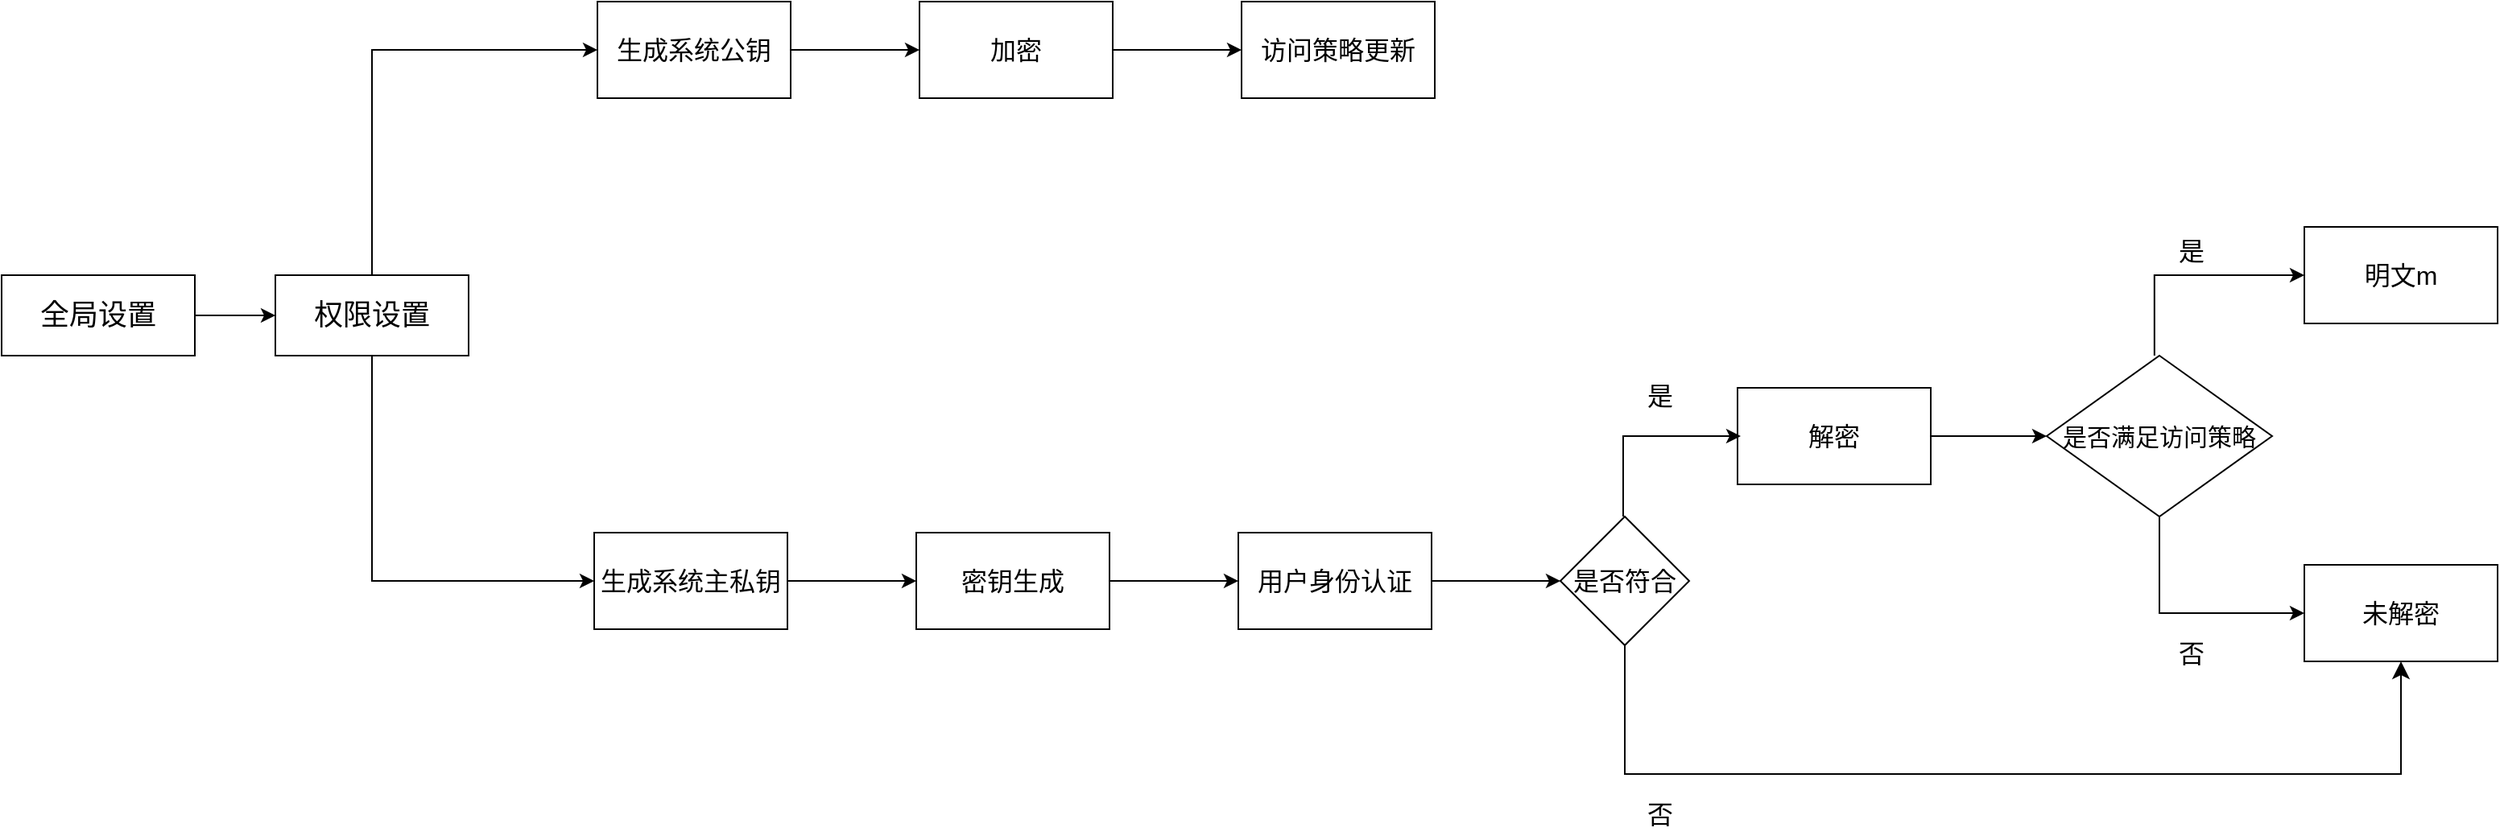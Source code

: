 <mxfile version="21.1.4" type="github">
  <diagram name="第 1 页" id="QNIBxu28XgiN-h7Ldj_4">
    <mxGraphModel dx="1764" dy="902" grid="1" gridSize="10" guides="1" tooltips="1" connect="1" arrows="1" fold="1" page="1" pageScale="1" pageWidth="2336" pageHeight="1654" math="0" shadow="0">
      <root>
        <mxCell id="0" />
        <mxCell id="1" parent="0" />
        <mxCell id="idsUS8BO5SXLrbkp9sqp-58" value="" style="edgeStyle=orthogonalEdgeStyle;rounded=0;orthogonalLoop=1;jettySize=auto;html=1;" edge="1" parent="1" source="idsUS8BO5SXLrbkp9sqp-1" target="idsUS8BO5SXLrbkp9sqp-3">
          <mxGeometry relative="1" as="geometry" />
        </mxCell>
        <mxCell id="idsUS8BO5SXLrbkp9sqp-1" value="&lt;font style=&quot;font-size: 18px;&quot;&gt;全局设置&lt;/font&gt;" style="rounded=0;whiteSpace=wrap;html=1;" vertex="1" parent="1">
          <mxGeometry x="90" y="390" width="120" height="50" as="geometry" />
        </mxCell>
        <mxCell id="idsUS8BO5SXLrbkp9sqp-60" value="" style="edgeStyle=orthogonalEdgeStyle;rounded=0;orthogonalLoop=1;jettySize=auto;html=1;entryX=0;entryY=0.5;entryDx=0;entryDy=0;" edge="1" parent="1" source="idsUS8BO5SXLrbkp9sqp-3" target="idsUS8BO5SXLrbkp9sqp-6">
          <mxGeometry relative="1" as="geometry">
            <mxPoint x="460" y="310.0" as="targetPoint" />
            <Array as="points">
              <mxPoint x="320" y="250" />
            </Array>
          </mxGeometry>
        </mxCell>
        <mxCell id="idsUS8BO5SXLrbkp9sqp-3" value="&lt;font style=&quot;font-size: 18px;&quot;&gt;权限设置&lt;/font&gt;" style="rounded=0;whiteSpace=wrap;html=1;" vertex="1" parent="1">
          <mxGeometry x="260" y="390" width="120" height="50" as="geometry" />
        </mxCell>
        <mxCell id="idsUS8BO5SXLrbkp9sqp-61" value="" style="edgeStyle=orthogonalEdgeStyle;rounded=0;orthogonalLoop=1;jettySize=auto;html=1;" edge="1" parent="1" source="idsUS8BO5SXLrbkp9sqp-6" target="idsUS8BO5SXLrbkp9sqp-28">
          <mxGeometry relative="1" as="geometry">
            <Array as="points">
              <mxPoint x="670" y="245" />
              <mxPoint x="670" y="245" />
            </Array>
          </mxGeometry>
        </mxCell>
        <mxCell id="idsUS8BO5SXLrbkp9sqp-6" value="&lt;font style=&quot;font-size: 16px;&quot;&gt;生成系统公钥&lt;/font&gt;" style="rounded=0;whiteSpace=wrap;html=1;" vertex="1" parent="1">
          <mxGeometry x="460" y="220" width="120" height="60" as="geometry" />
        </mxCell>
        <mxCell id="idsUS8BO5SXLrbkp9sqp-66" value="" style="edgeStyle=orthogonalEdgeStyle;rounded=0;orthogonalLoop=1;jettySize=auto;html=1;" edge="1" parent="1" source="idsUS8BO5SXLrbkp9sqp-15" target="idsUS8BO5SXLrbkp9sqp-30">
          <mxGeometry relative="1" as="geometry" />
        </mxCell>
        <mxCell id="idsUS8BO5SXLrbkp9sqp-15" value="&lt;font style=&quot;font-size: 16px;&quot;&gt;密钥生成&lt;/font&gt;" style="whiteSpace=wrap;html=1;rounded=0;" vertex="1" parent="1">
          <mxGeometry x="658" y="550" width="120" height="60" as="geometry" />
        </mxCell>
        <mxCell id="idsUS8BO5SXLrbkp9sqp-62" value="" style="edgeStyle=orthogonalEdgeStyle;rounded=0;orthogonalLoop=1;jettySize=auto;html=1;" edge="1" parent="1" source="idsUS8BO5SXLrbkp9sqp-28" target="idsUS8BO5SXLrbkp9sqp-32">
          <mxGeometry relative="1" as="geometry" />
        </mxCell>
        <mxCell id="idsUS8BO5SXLrbkp9sqp-28" value="&lt;font style=&quot;font-size: 16px;&quot;&gt;加密&lt;/font&gt;" style="whiteSpace=wrap;html=1;rounded=0;" vertex="1" parent="1">
          <mxGeometry x="660" y="220" width="120" height="60" as="geometry" />
        </mxCell>
        <mxCell id="idsUS8BO5SXLrbkp9sqp-68" value="" style="edgeStyle=orthogonalEdgeStyle;rounded=0;orthogonalLoop=1;jettySize=auto;html=1;" edge="1" parent="1" source="idsUS8BO5SXLrbkp9sqp-30" target="idsUS8BO5SXLrbkp9sqp-67">
          <mxGeometry relative="1" as="geometry" />
        </mxCell>
        <mxCell id="idsUS8BO5SXLrbkp9sqp-30" value="&lt;font style=&quot;font-size: 16px;&quot;&gt;用户身份认证&lt;/font&gt;" style="whiteSpace=wrap;html=1;rounded=0;" vertex="1" parent="1">
          <mxGeometry x="858" y="550" width="120" height="60" as="geometry" />
        </mxCell>
        <mxCell id="idsUS8BO5SXLrbkp9sqp-32" value="&lt;font style=&quot;font-size: 16px;&quot;&gt;访问策略更新&lt;/font&gt;" style="whiteSpace=wrap;html=1;rounded=0;" vertex="1" parent="1">
          <mxGeometry x="860" y="220" width="120" height="60" as="geometry" />
        </mxCell>
        <mxCell id="idsUS8BO5SXLrbkp9sqp-74" value="" style="edgeStyle=orthogonalEdgeStyle;rounded=0;orthogonalLoop=1;jettySize=auto;html=1;" edge="1" parent="1" source="idsUS8BO5SXLrbkp9sqp-38" target="idsUS8BO5SXLrbkp9sqp-73">
          <mxGeometry relative="1" as="geometry" />
        </mxCell>
        <mxCell id="idsUS8BO5SXLrbkp9sqp-38" value="&lt;span style=&quot;font-size: 16px;&quot;&gt;解密&lt;/span&gt;" style="whiteSpace=wrap;html=1;rounded=0;" vertex="1" parent="1">
          <mxGeometry x="1168" y="460" width="120" height="60" as="geometry" />
        </mxCell>
        <mxCell id="idsUS8BO5SXLrbkp9sqp-52" value="&lt;font style=&quot;font-size: 16px;&quot;&gt;是&lt;/font&gt;" style="text;html=1;strokeColor=none;fillColor=none;align=center;verticalAlign=middle;whiteSpace=wrap;rounded=0;" vertex="1" parent="1">
          <mxGeometry x="1420" y="360" width="60" height="30" as="geometry" />
        </mxCell>
        <mxCell id="idsUS8BO5SXLrbkp9sqp-63" value="" style="edgeStyle=orthogonalEdgeStyle;rounded=0;orthogonalLoop=1;jettySize=auto;html=1;exitX=0.5;exitY=1;exitDx=0;exitDy=0;entryX=0;entryY=0.5;entryDx=0;entryDy=0;" edge="1" parent="1" source="idsUS8BO5SXLrbkp9sqp-3" target="idsUS8BO5SXLrbkp9sqp-64">
          <mxGeometry relative="1" as="geometry">
            <mxPoint x="320" y="620" as="sourcePoint" />
            <mxPoint x="460" y="510" as="targetPoint" />
            <Array as="points">
              <mxPoint x="320" y="580" />
            </Array>
          </mxGeometry>
        </mxCell>
        <mxCell id="idsUS8BO5SXLrbkp9sqp-65" value="" style="edgeStyle=orthogonalEdgeStyle;rounded=0;orthogonalLoop=1;jettySize=auto;html=1;" edge="1" parent="1" source="idsUS8BO5SXLrbkp9sqp-64" target="idsUS8BO5SXLrbkp9sqp-15">
          <mxGeometry relative="1" as="geometry" />
        </mxCell>
        <mxCell id="idsUS8BO5SXLrbkp9sqp-64" value="&lt;font style=&quot;font-size: 16px;&quot;&gt;生成系统主私钥&lt;/font&gt;" style="rounded=0;whiteSpace=wrap;html=1;" vertex="1" parent="1">
          <mxGeometry x="458" y="550" width="120" height="60" as="geometry" />
        </mxCell>
        <mxCell id="idsUS8BO5SXLrbkp9sqp-67" value="&lt;font style=&quot;font-size: 16px;&quot;&gt;是否符合&lt;/font&gt;" style="rhombus;whiteSpace=wrap;html=1;rounded=0;" vertex="1" parent="1">
          <mxGeometry x="1058" y="540" width="80" height="80" as="geometry" />
        </mxCell>
        <mxCell id="idsUS8BO5SXLrbkp9sqp-69" value="" style="edgeStyle=orthogonalEdgeStyle;rounded=0;orthogonalLoop=1;jettySize=auto;html=1;" edge="1" parent="1">
          <mxGeometry relative="1" as="geometry">
            <mxPoint x="1097" y="540" as="sourcePoint" />
            <mxPoint x="1170" y="490" as="targetPoint" />
            <Array as="points">
              <mxPoint x="1097" y="490" />
              <mxPoint x="1170" y="490" />
            </Array>
          </mxGeometry>
        </mxCell>
        <mxCell id="idsUS8BO5SXLrbkp9sqp-73" value="&lt;font style=&quot;font-size: 15px;&quot;&gt;是否满足访问策略&lt;/font&gt;" style="rhombus;whiteSpace=wrap;html=1;rounded=0;" vertex="1" parent="1">
          <mxGeometry x="1360" y="440" width="140" height="100" as="geometry" />
        </mxCell>
        <mxCell id="idsUS8BO5SXLrbkp9sqp-75" value="" style="edgeStyle=orthogonalEdgeStyle;rounded=0;orthogonalLoop=1;jettySize=auto;html=1;" edge="1" parent="1">
          <mxGeometry relative="1" as="geometry">
            <mxPoint x="1426.92" y="440" as="sourcePoint" />
            <mxPoint x="1520" y="390" as="targetPoint" />
            <Array as="points">
              <mxPoint x="1426.92" y="390" />
              <mxPoint x="1499.92" y="390" />
            </Array>
          </mxGeometry>
        </mxCell>
        <mxCell id="idsUS8BO5SXLrbkp9sqp-76" value="&lt;span style=&quot;font-size: 16px;&quot;&gt;明文m&lt;/span&gt;" style="whiteSpace=wrap;html=1;rounded=0;" vertex="1" parent="1">
          <mxGeometry x="1520" y="360" width="120" height="60" as="geometry" />
        </mxCell>
        <mxCell id="idsUS8BO5SXLrbkp9sqp-77" value="" style="edgeStyle=orthogonalEdgeStyle;rounded=0;orthogonalLoop=1;jettySize=auto;html=1;exitX=0.5;exitY=1;exitDx=0;exitDy=0;" edge="1" parent="1" source="idsUS8BO5SXLrbkp9sqp-73">
          <mxGeometry relative="1" as="geometry">
            <mxPoint x="1426.92" y="650" as="sourcePoint" />
            <mxPoint x="1520" y="600" as="targetPoint" />
            <Array as="points">
              <mxPoint x="1430" y="600" />
            </Array>
          </mxGeometry>
        </mxCell>
        <mxCell id="idsUS8BO5SXLrbkp9sqp-78" value="&lt;span style=&quot;font-size: 16px;&quot;&gt;未解密&lt;/span&gt;" style="whiteSpace=wrap;html=1;rounded=0;" vertex="1" parent="1">
          <mxGeometry x="1520" y="570" width="120" height="60" as="geometry" />
        </mxCell>
        <mxCell id="idsUS8BO5SXLrbkp9sqp-79" value="&lt;font style=&quot;font-size: 16px;&quot;&gt;否&lt;/font&gt;" style="text;html=1;strokeColor=none;fillColor=none;align=center;verticalAlign=middle;whiteSpace=wrap;rounded=0;" vertex="1" parent="1">
          <mxGeometry x="1420" y="610" width="60" height="30" as="geometry" />
        </mxCell>
        <mxCell id="idsUS8BO5SXLrbkp9sqp-80" value="" style="edgeStyle=elbowEdgeStyle;elbow=vertical;endArrow=classic;html=1;curved=0;rounded=0;endSize=8;startSize=8;exitX=0.5;exitY=1;exitDx=0;exitDy=0;entryX=0.5;entryY=1;entryDx=0;entryDy=0;" edge="1" parent="1" source="idsUS8BO5SXLrbkp9sqp-67" target="idsUS8BO5SXLrbkp9sqp-78">
          <mxGeometry width="50" height="50" relative="1" as="geometry">
            <mxPoint x="1100" y="740" as="sourcePoint" />
            <mxPoint x="1150" y="690" as="targetPoint" />
            <Array as="points">
              <mxPoint x="1130" y="700" />
            </Array>
          </mxGeometry>
        </mxCell>
        <mxCell id="idsUS8BO5SXLrbkp9sqp-81" value="&lt;font style=&quot;font-size: 16px;&quot;&gt;否&lt;/font&gt;" style="text;html=1;strokeColor=none;fillColor=none;align=center;verticalAlign=middle;whiteSpace=wrap;rounded=0;" vertex="1" parent="1">
          <mxGeometry x="1090" y="710" width="60" height="30" as="geometry" />
        </mxCell>
        <mxCell id="idsUS8BO5SXLrbkp9sqp-82" value="&lt;font style=&quot;font-size: 16px;&quot;&gt;是&lt;/font&gt;" style="text;html=1;strokeColor=none;fillColor=none;align=center;verticalAlign=middle;whiteSpace=wrap;rounded=0;" vertex="1" parent="1">
          <mxGeometry x="1090" y="450" width="60" height="30" as="geometry" />
        </mxCell>
      </root>
    </mxGraphModel>
  </diagram>
</mxfile>
